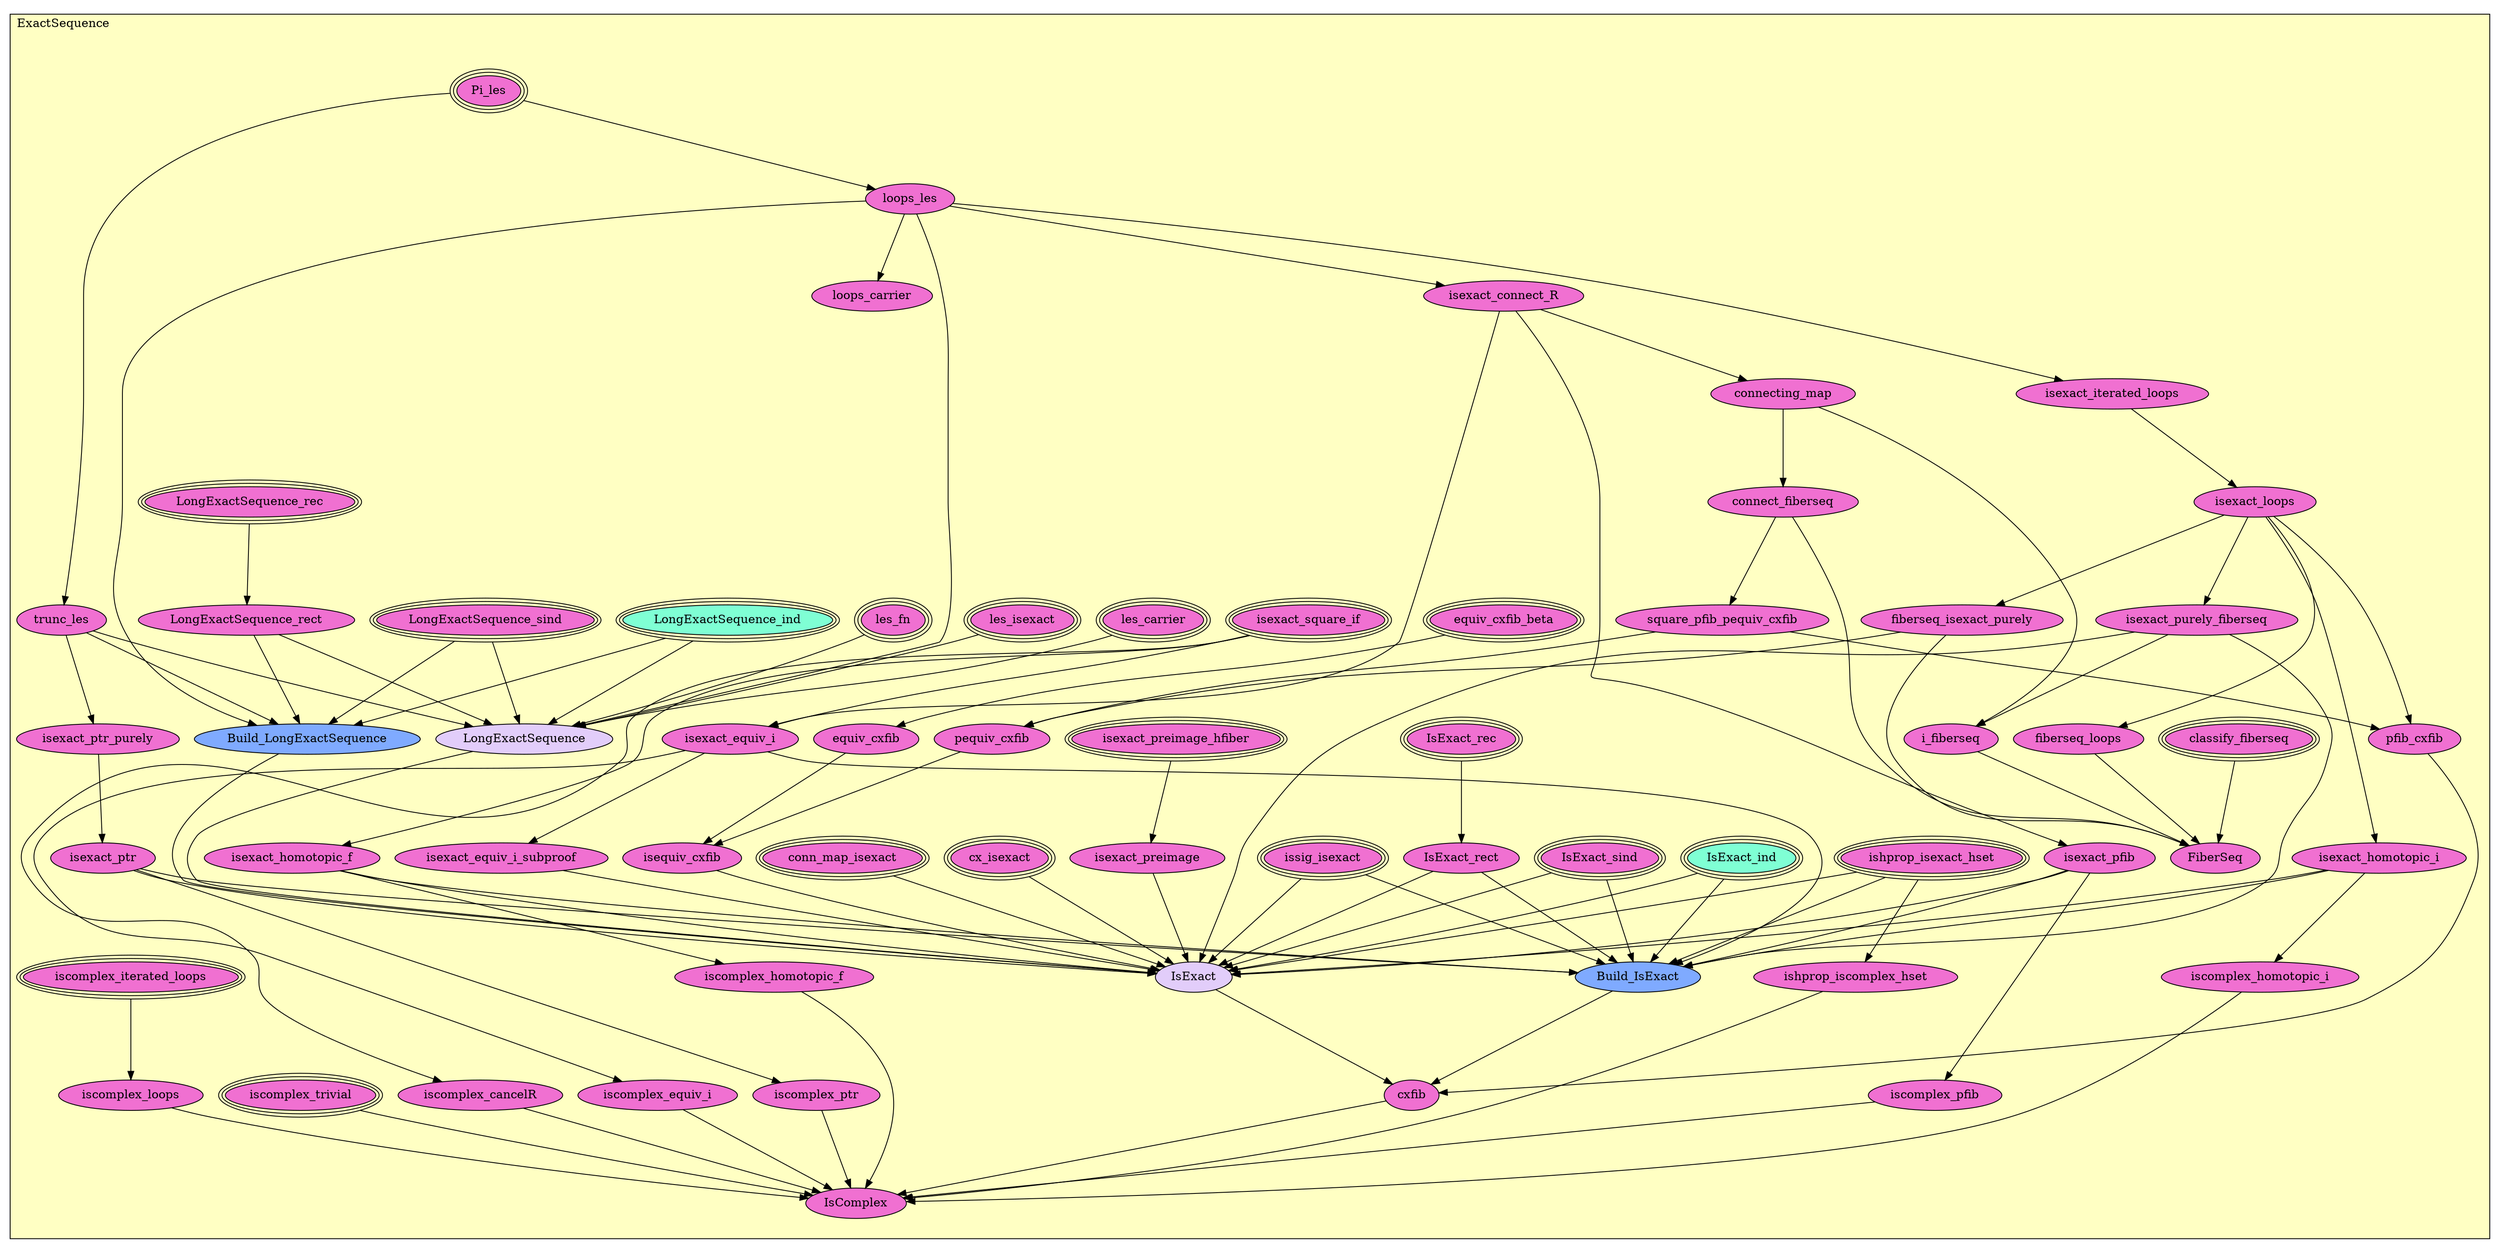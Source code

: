 digraph HoTT_Homotopy_ExactSequence {
  graph [ratio=0.5]
  node [style=filled]
ExactSequence_classify_fiberseq [label="classify_fiberseq", URL=<ExactSequence.html#classify_fiberseq>, peripheries=3, fillcolor="#F070D1"] ;
ExactSequence_Pi_les [label="Pi_les", URL=<ExactSequence.html#Pi_les>, peripheries=3, fillcolor="#F070D1"] ;
ExactSequence_loops_les [label="loops_les", URL=<ExactSequence.html#loops_les>, fillcolor="#F070D1"] ;
ExactSequence_loops_carrier [label="loops_carrier", URL=<ExactSequence.html#loops_carrier>, fillcolor="#F070D1"] ;
ExactSequence_trunc_les [label="trunc_les", URL=<ExactSequence.html#trunc_les>, fillcolor="#F070D1"] ;
ExactSequence_les_isexact [label="les_isexact", URL=<ExactSequence.html#les_isexact>, peripheries=3, fillcolor="#F070D1"] ;
ExactSequence_les_fn [label="les_fn", URL=<ExactSequence.html#les_fn>, peripheries=3, fillcolor="#F070D1"] ;
ExactSequence_les_carrier [label="les_carrier", URL=<ExactSequence.html#les_carrier>, peripheries=3, fillcolor="#F070D1"] ;
ExactSequence_LongExactSequence_sind [label="LongExactSequence_sind", URL=<ExactSequence.html#LongExactSequence_sind>, peripheries=3, fillcolor="#F070D1"] ;
ExactSequence_LongExactSequence_rec [label="LongExactSequence_rec", URL=<ExactSequence.html#LongExactSequence_rec>, peripheries=3, fillcolor="#F070D1"] ;
ExactSequence_LongExactSequence_ind [label="LongExactSequence_ind", URL=<ExactSequence.html#LongExactSequence_ind>, peripheries=3, fillcolor="#7FFFD4"] ;
ExactSequence_LongExactSequence_rect [label="LongExactSequence_rect", URL=<ExactSequence.html#LongExactSequence_rect>, fillcolor="#F070D1"] ;
ExactSequence_Build_LongExactSequence [label="Build_LongExactSequence", URL=<ExactSequence.html#Build_LongExactSequence>, fillcolor="#7FAAFF"] ;
ExactSequence_LongExactSequence [label="LongExactSequence", URL=<ExactSequence.html#LongExactSequence>, fillcolor="#E2CDFA"] ;
ExactSequence_isexact_connect_R [label="isexact_connect_R", URL=<ExactSequence.html#isexact_connect_R>, fillcolor="#F070D1"] ;
ExactSequence_connecting_map [label="connecting_map", URL=<ExactSequence.html#connecting_map>, fillcolor="#F070D1"] ;
ExactSequence_connect_fiberseq [label="connect_fiberseq", URL=<ExactSequence.html#connect_fiberseq>, fillcolor="#F070D1"] ;
ExactSequence_square_pfib_pequiv_cxfib [label="square_pfib_pequiv_cxfib", URL=<ExactSequence.html#square_pfib_pequiv_cxfib>, fillcolor="#F070D1"] ;
ExactSequence_isexact_ptr_purely [label="isexact_ptr_purely", URL=<ExactSequence.html#isexact_ptr_purely>, fillcolor="#F070D1"] ;
ExactSequence_isexact_ptr [label="isexact_ptr", URL=<ExactSequence.html#isexact_ptr>, fillcolor="#F070D1"] ;
ExactSequence_isexact_iterated_loops [label="isexact_iterated_loops", URL=<ExactSequence.html#isexact_iterated_loops>, fillcolor="#F070D1"] ;
ExactSequence_isexact_loops [label="isexact_loops", URL=<ExactSequence.html#isexact_loops>, fillcolor="#F070D1"] ;
ExactSequence_fiberseq_loops [label="fiberseq_loops", URL=<ExactSequence.html#fiberseq_loops>, fillcolor="#F070D1"] ;
ExactSequence_fiberseq_isexact_purely [label="fiberseq_isexact_purely", URL=<ExactSequence.html#fiberseq_isexact_purely>, fillcolor="#F070D1"] ;
ExactSequence_pequiv_cxfib [label="pequiv_cxfib", URL=<ExactSequence.html#pequiv_cxfib>, fillcolor="#F070D1"] ;
ExactSequence_isexact_purely_fiberseq [label="isexact_purely_fiberseq", URL=<ExactSequence.html#isexact_purely_fiberseq>, fillcolor="#F070D1"] ;
ExactSequence_i_fiberseq [label="i_fiberseq", URL=<ExactSequence.html#i_fiberseq>, fillcolor="#F070D1"] ;
ExactSequence_FiberSeq [label="FiberSeq", URL=<ExactSequence.html#FiberSeq>, fillcolor="#F070D1"] ;
ExactSequence_isexact_pfib [label="isexact_pfib", URL=<ExactSequence.html#isexact_pfib>, fillcolor="#F070D1"] ;
ExactSequence_iscomplex_pfib [label="iscomplex_pfib", URL=<ExactSequence.html#iscomplex_pfib>, fillcolor="#F070D1"] ;
ExactSequence_equiv_cxfib_beta [label="equiv_cxfib_beta", URL=<ExactSequence.html#equiv_cxfib_beta>, peripheries=3, fillcolor="#F070D1"] ;
ExactSequence_equiv_cxfib [label="equiv_cxfib", URL=<ExactSequence.html#equiv_cxfib>, fillcolor="#F070D1"] ;
ExactSequence_isequiv_cxfib [label="isequiv_cxfib", URL=<ExactSequence.html#isequiv_cxfib>, fillcolor="#F070D1"] ;
ExactSequence_isexact_square_if [label="isexact_square_if", URL=<ExactSequence.html#isexact_square_if>, peripheries=3, fillcolor="#F070D1"] ;
ExactSequence_isexact_equiv_i [label="isexact_equiv_i", URL=<ExactSequence.html#isexact_equiv_i>, fillcolor="#F070D1"] ;
ExactSequence_isexact_equiv_i_subproof [label="isexact_equiv_i_subproof", URL=<ExactSequence.html#isexact_equiv_i_subproof>, fillcolor="#F070D1"] ;
ExactSequence_isexact_homotopic_f [label="isexact_homotopic_f", URL=<ExactSequence.html#isexact_homotopic_f>, fillcolor="#F070D1"] ;
ExactSequence_isexact_homotopic_i [label="isexact_homotopic_i", URL=<ExactSequence.html#isexact_homotopic_i>, fillcolor="#F070D1"] ;
ExactSequence_isexact_preimage_hfiber [label="isexact_preimage_hfiber", URL=<ExactSequence.html#isexact_preimage_hfiber>, peripheries=3, fillcolor="#F070D1"] ;
ExactSequence_isexact_preimage [label="isexact_preimage", URL=<ExactSequence.html#isexact_preimage>, fillcolor="#F070D1"] ;
ExactSequence_ishprop_isexact_hset [label="ishprop_isexact_hset", URL=<ExactSequence.html#ishprop_isexact_hset>, peripheries=3, fillcolor="#F070D1"] ;
ExactSequence_issig_isexact [label="issig_isexact", URL=<ExactSequence.html#issig_isexact>, peripheries=3, fillcolor="#F070D1"] ;
ExactSequence_conn_map_isexact [label="conn_map_isexact", URL=<ExactSequence.html#conn_map_isexact>, peripheries=3, fillcolor="#F070D1"] ;
ExactSequence_cx_isexact [label="cx_isexact", URL=<ExactSequence.html#cx_isexact>, peripheries=3, fillcolor="#F070D1"] ;
ExactSequence_IsExact_sind [label="IsExact_sind", URL=<ExactSequence.html#IsExact_sind>, peripheries=3, fillcolor="#F070D1"] ;
ExactSequence_IsExact_rec [label="IsExact_rec", URL=<ExactSequence.html#IsExact_rec>, peripheries=3, fillcolor="#F070D1"] ;
ExactSequence_IsExact_ind [label="IsExact_ind", URL=<ExactSequence.html#IsExact_ind>, peripheries=3, fillcolor="#7FFFD4"] ;
ExactSequence_IsExact_rect [label="IsExact_rect", URL=<ExactSequence.html#IsExact_rect>, fillcolor="#F070D1"] ;
ExactSequence_Build_IsExact [label="Build_IsExact", URL=<ExactSequence.html#Build_IsExact>, fillcolor="#7FAAFF"] ;
ExactSequence_IsExact [label="IsExact", URL=<ExactSequence.html#IsExact>, fillcolor="#E2CDFA"] ;
ExactSequence_ishprop_iscomplex_hset [label="ishprop_iscomplex_hset", URL=<ExactSequence.html#ishprop_iscomplex_hset>, fillcolor="#F070D1"] ;
ExactSequence_iscomplex_trivial [label="iscomplex_trivial", URL=<ExactSequence.html#iscomplex_trivial>, peripheries=3, fillcolor="#F070D1"] ;
ExactSequence_iscomplex_equiv_i [label="iscomplex_equiv_i", URL=<ExactSequence.html#iscomplex_equiv_i>, fillcolor="#F070D1"] ;
ExactSequence_iscomplex_cancelR [label="iscomplex_cancelR", URL=<ExactSequence.html#iscomplex_cancelR>, fillcolor="#F070D1"] ;
ExactSequence_iscomplex_homotopic_f [label="iscomplex_homotopic_f", URL=<ExactSequence.html#iscomplex_homotopic_f>, fillcolor="#F070D1"] ;
ExactSequence_iscomplex_homotopic_i [label="iscomplex_homotopic_i", URL=<ExactSequence.html#iscomplex_homotopic_i>, fillcolor="#F070D1"] ;
ExactSequence_iscomplex_iterated_loops [label="iscomplex_iterated_loops", URL=<ExactSequence.html#iscomplex_iterated_loops>, peripheries=3, fillcolor="#F070D1"] ;
ExactSequence_iscomplex_loops [label="iscomplex_loops", URL=<ExactSequence.html#iscomplex_loops>, fillcolor="#F070D1"] ;
ExactSequence_iscomplex_ptr [label="iscomplex_ptr", URL=<ExactSequence.html#iscomplex_ptr>, fillcolor="#F070D1"] ;
ExactSequence_pfib_cxfib [label="pfib_cxfib", URL=<ExactSequence.html#pfib_cxfib>, fillcolor="#F070D1"] ;
ExactSequence_cxfib [label="cxfib", URL=<ExactSequence.html#cxfib>, fillcolor="#F070D1"] ;
ExactSequence_IsComplex [label="IsComplex", URL=<ExactSequence.html#IsComplex>, fillcolor="#F070D1"] ;
  ExactSequence_classify_fiberseq -> ExactSequence_FiberSeq [] ;
  ExactSequence_Pi_les -> ExactSequence_loops_les [] ;
  ExactSequence_Pi_les -> ExactSequence_trunc_les [] ;
  ExactSequence_loops_les -> ExactSequence_loops_carrier [] ;
  ExactSequence_loops_les -> ExactSequence_Build_LongExactSequence [] ;
  ExactSequence_loops_les -> ExactSequence_LongExactSequence [] ;
  ExactSequence_loops_les -> ExactSequence_isexact_connect_R [] ;
  ExactSequence_loops_les -> ExactSequence_isexact_iterated_loops [] ;
  ExactSequence_trunc_les -> ExactSequence_Build_LongExactSequence [] ;
  ExactSequence_trunc_les -> ExactSequence_LongExactSequence [] ;
  ExactSequence_trunc_les -> ExactSequence_isexact_ptr_purely [] ;
  ExactSequence_les_isexact -> ExactSequence_LongExactSequence [] ;
  ExactSequence_les_fn -> ExactSequence_LongExactSequence [] ;
  ExactSequence_les_carrier -> ExactSequence_LongExactSequence [] ;
  ExactSequence_LongExactSequence_sind -> ExactSequence_Build_LongExactSequence [] ;
  ExactSequence_LongExactSequence_sind -> ExactSequence_LongExactSequence [] ;
  ExactSequence_LongExactSequence_rec -> ExactSequence_LongExactSequence_rect [] ;
  ExactSequence_LongExactSequence_ind -> ExactSequence_Build_LongExactSequence [] ;
  ExactSequence_LongExactSequence_ind -> ExactSequence_LongExactSequence [] ;
  ExactSequence_LongExactSequence_rect -> ExactSequence_Build_LongExactSequence [] ;
  ExactSequence_LongExactSequence_rect -> ExactSequence_LongExactSequence [] ;
  ExactSequence_Build_LongExactSequence -> ExactSequence_IsExact [] ;
  ExactSequence_LongExactSequence -> ExactSequence_IsExact [] ;
  ExactSequence_isexact_connect_R -> ExactSequence_connecting_map [] ;
  ExactSequence_isexact_connect_R -> ExactSequence_isexact_pfib [] ;
  ExactSequence_isexact_connect_R -> ExactSequence_isexact_equiv_i [] ;
  ExactSequence_connecting_map -> ExactSequence_connect_fiberseq [] ;
  ExactSequence_connecting_map -> ExactSequence_i_fiberseq [] ;
  ExactSequence_connect_fiberseq -> ExactSequence_square_pfib_pequiv_cxfib [] ;
  ExactSequence_connect_fiberseq -> ExactSequence_FiberSeq [] ;
  ExactSequence_square_pfib_pequiv_cxfib -> ExactSequence_pequiv_cxfib [] ;
  ExactSequence_square_pfib_pequiv_cxfib -> ExactSequence_pfib_cxfib [] ;
  ExactSequence_isexact_ptr_purely -> ExactSequence_isexact_ptr [] ;
  ExactSequence_isexact_ptr -> ExactSequence_Build_IsExact [] ;
  ExactSequence_isexact_ptr -> ExactSequence_IsExact [] ;
  ExactSequence_isexact_ptr -> ExactSequence_iscomplex_ptr [] ;
  ExactSequence_isexact_iterated_loops -> ExactSequence_isexact_loops [] ;
  ExactSequence_isexact_loops -> ExactSequence_fiberseq_loops [] ;
  ExactSequence_isexact_loops -> ExactSequence_fiberseq_isexact_purely [] ;
  ExactSequence_isexact_loops -> ExactSequence_isexact_purely_fiberseq [] ;
  ExactSequence_isexact_loops -> ExactSequence_isexact_homotopic_i [] ;
  ExactSequence_isexact_loops -> ExactSequence_pfib_cxfib [] ;
  ExactSequence_fiberseq_loops -> ExactSequence_FiberSeq [] ;
  ExactSequence_fiberseq_isexact_purely -> ExactSequence_pequiv_cxfib [] ;
  ExactSequence_fiberseq_isexact_purely -> ExactSequence_FiberSeq [] ;
  ExactSequence_pequiv_cxfib -> ExactSequence_isequiv_cxfib [] ;
  ExactSequence_isexact_purely_fiberseq -> ExactSequence_i_fiberseq [] ;
  ExactSequence_isexact_purely_fiberseq -> ExactSequence_Build_IsExact [] ;
  ExactSequence_isexact_purely_fiberseq -> ExactSequence_IsExact [] ;
  ExactSequence_i_fiberseq -> ExactSequence_FiberSeq [] ;
  ExactSequence_isexact_pfib -> ExactSequence_iscomplex_pfib [] ;
  ExactSequence_isexact_pfib -> ExactSequence_Build_IsExact [] ;
  ExactSequence_isexact_pfib -> ExactSequence_IsExact [] ;
  ExactSequence_iscomplex_pfib -> ExactSequence_IsComplex [] ;
  ExactSequence_equiv_cxfib_beta -> ExactSequence_equiv_cxfib [] ;
  ExactSequence_equiv_cxfib -> ExactSequence_isequiv_cxfib [] ;
  ExactSequence_isequiv_cxfib -> ExactSequence_IsExact [] ;
  ExactSequence_isexact_square_if -> ExactSequence_isexact_equiv_i [] ;
  ExactSequence_isexact_square_if -> ExactSequence_isexact_homotopic_f [] ;
  ExactSequence_isexact_square_if -> ExactSequence_iscomplex_cancelR [] ;
  ExactSequence_isexact_equiv_i -> ExactSequence_isexact_equiv_i_subproof [] ;
  ExactSequence_isexact_equiv_i -> ExactSequence_Build_IsExact [] ;
  ExactSequence_isexact_equiv_i -> ExactSequence_iscomplex_equiv_i [] ;
  ExactSequence_isexact_equiv_i_subproof -> ExactSequence_IsExact [] ;
  ExactSequence_isexact_homotopic_f -> ExactSequence_Build_IsExact [] ;
  ExactSequence_isexact_homotopic_f -> ExactSequence_IsExact [] ;
  ExactSequence_isexact_homotopic_f -> ExactSequence_iscomplex_homotopic_f [] ;
  ExactSequence_isexact_homotopic_i -> ExactSequence_Build_IsExact [] ;
  ExactSequence_isexact_homotopic_i -> ExactSequence_IsExact [] ;
  ExactSequence_isexact_homotopic_i -> ExactSequence_iscomplex_homotopic_i [] ;
  ExactSequence_isexact_preimage_hfiber -> ExactSequence_isexact_preimage [] ;
  ExactSequence_isexact_preimage -> ExactSequence_IsExact [] ;
  ExactSequence_ishprop_isexact_hset -> ExactSequence_Build_IsExact [] ;
  ExactSequence_ishprop_isexact_hset -> ExactSequence_IsExact [] ;
  ExactSequence_ishprop_isexact_hset -> ExactSequence_ishprop_iscomplex_hset [] ;
  ExactSequence_issig_isexact -> ExactSequence_Build_IsExact [] ;
  ExactSequence_issig_isexact -> ExactSequence_IsExact [] ;
  ExactSequence_conn_map_isexact -> ExactSequence_IsExact [] ;
  ExactSequence_cx_isexact -> ExactSequence_IsExact [] ;
  ExactSequence_IsExact_sind -> ExactSequence_Build_IsExact [] ;
  ExactSequence_IsExact_sind -> ExactSequence_IsExact [] ;
  ExactSequence_IsExact_rec -> ExactSequence_IsExact_rect [] ;
  ExactSequence_IsExact_ind -> ExactSequence_Build_IsExact [] ;
  ExactSequence_IsExact_ind -> ExactSequence_IsExact [] ;
  ExactSequence_IsExact_rect -> ExactSequence_Build_IsExact [] ;
  ExactSequence_IsExact_rect -> ExactSequence_IsExact [] ;
  ExactSequence_Build_IsExact -> ExactSequence_cxfib [] ;
  ExactSequence_IsExact -> ExactSequence_cxfib [] ;
  ExactSequence_ishprop_iscomplex_hset -> ExactSequence_IsComplex [] ;
  ExactSequence_iscomplex_trivial -> ExactSequence_IsComplex [] ;
  ExactSequence_iscomplex_equiv_i -> ExactSequence_IsComplex [] ;
  ExactSequence_iscomplex_cancelR -> ExactSequence_IsComplex [] ;
  ExactSequence_iscomplex_homotopic_f -> ExactSequence_IsComplex [] ;
  ExactSequence_iscomplex_homotopic_i -> ExactSequence_IsComplex [] ;
  ExactSequence_iscomplex_iterated_loops -> ExactSequence_iscomplex_loops [] ;
  ExactSequence_iscomplex_loops -> ExactSequence_IsComplex [] ;
  ExactSequence_iscomplex_ptr -> ExactSequence_IsComplex [] ;
  ExactSequence_pfib_cxfib -> ExactSequence_cxfib [] ;
  ExactSequence_cxfib -> ExactSequence_IsComplex [] ;
subgraph cluster_ExactSequence { label="ExactSequence"; fillcolor="#FFFFC3"; labeljust=l; style=filled 
ExactSequence_IsComplex; ExactSequence_cxfib; ExactSequence_pfib_cxfib; ExactSequence_iscomplex_ptr; ExactSequence_iscomplex_loops; ExactSequence_iscomplex_iterated_loops; ExactSequence_iscomplex_homotopic_i; ExactSequence_iscomplex_homotopic_f; ExactSequence_iscomplex_cancelR; ExactSequence_iscomplex_equiv_i; ExactSequence_iscomplex_trivial; ExactSequence_ishprop_iscomplex_hset; ExactSequence_IsExact; ExactSequence_Build_IsExact; ExactSequence_IsExact_rect; ExactSequence_IsExact_ind; ExactSequence_IsExact_rec; ExactSequence_IsExact_sind; ExactSequence_cx_isexact; ExactSequence_conn_map_isexact; ExactSequence_issig_isexact; ExactSequence_ishprop_isexact_hset; ExactSequence_isexact_preimage; ExactSequence_isexact_preimage_hfiber; ExactSequence_isexact_homotopic_i; ExactSequence_isexact_homotopic_f; ExactSequence_isexact_equiv_i_subproof; ExactSequence_isexact_equiv_i; ExactSequence_isexact_square_if; ExactSequence_isequiv_cxfib; ExactSequence_equiv_cxfib; ExactSequence_equiv_cxfib_beta; ExactSequence_iscomplex_pfib; ExactSequence_isexact_pfib; ExactSequence_FiberSeq; ExactSequence_i_fiberseq; ExactSequence_isexact_purely_fiberseq; ExactSequence_pequiv_cxfib; ExactSequence_fiberseq_isexact_purely; ExactSequence_fiberseq_loops; ExactSequence_isexact_loops; ExactSequence_isexact_iterated_loops; ExactSequence_isexact_ptr; ExactSequence_isexact_ptr_purely; ExactSequence_square_pfib_pequiv_cxfib; ExactSequence_connect_fiberseq; ExactSequence_connecting_map; ExactSequence_isexact_connect_R; ExactSequence_LongExactSequence; ExactSequence_Build_LongExactSequence; ExactSequence_LongExactSequence_rect; ExactSequence_LongExactSequence_ind; ExactSequence_LongExactSequence_rec; ExactSequence_LongExactSequence_sind; ExactSequence_les_carrier; ExactSequence_les_fn; ExactSequence_les_isexact; ExactSequence_trunc_les; ExactSequence_loops_carrier; ExactSequence_loops_les; ExactSequence_Pi_les; ExactSequence_classify_fiberseq; };
} /* END */
